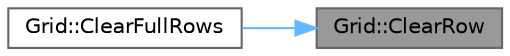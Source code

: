 digraph "Grid::ClearRow"
{
 // INTERACTIVE_SVG=YES
 // LATEX_PDF_SIZE
  bgcolor="transparent";
  edge [fontname=Helvetica,fontsize=10,labelfontname=Helvetica,labelfontsize=10];
  node [fontname=Helvetica,fontsize=10,shape=box,height=0.2,width=0.4];
  rankdir="RL";
  Node1 [id="Node000001",label="Grid::ClearRow",height=0.2,width=0.4,color="gray40", fillcolor="grey60", style="filled", fontcolor="black",tooltip="Xóa toàn bộ khối trong dòng chỉ định."];
  Node1 -> Node2 [id="edge1_Node000001_Node000002",dir="back",color="steelblue1",style="solid",tooltip=" "];
  Node2 [id="Node000002",label="Grid::ClearFullRows",height=0.2,width=0.4,color="grey40", fillcolor="white", style="filled",URL="$class_grid.html#ac6da070fc992cecd8051b2fb712f70ea",tooltip="Xóa các dòng đầy đủ trong lưới."];
}
